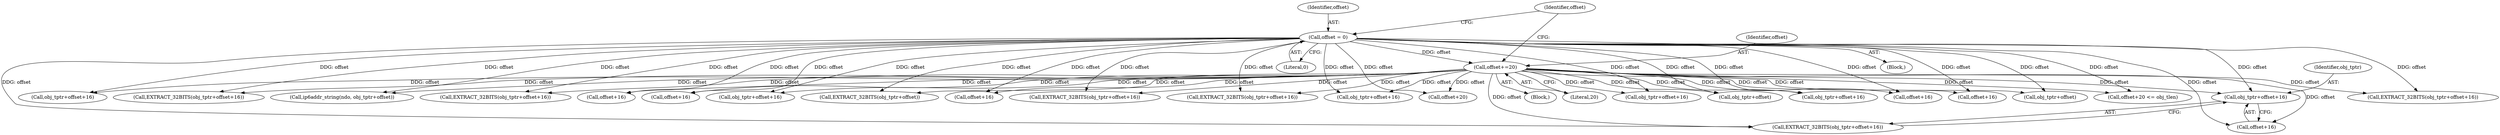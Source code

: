 digraph "0_tcpdump_d97e94223720684c6aa740ff219e0d19426c2220@pointer" {
"1001322" [label="(Call,obj_tptr+offset+16)"];
"1001392" [label="(Call,offset+=20)"];
"1001288" [label="(Call,offset = 0)"];
"1001347" [label="(Call,EXTRACT_32BITS(obj_tptr+offset+16))"];
"1001294" [label="(Identifier,offset)"];
"1001359" [label="(Call,EXTRACT_32BITS(obj_tptr+offset+16))"];
"1001378" [label="(Call,obj_tptr+offset+16)"];
"1001377" [label="(Call,EXTRACT_32BITS(obj_tptr+offset+16))"];
"1001322" [label="(Call,obj_tptr+offset+16)"];
"1001392" [label="(Call,offset+=20)"];
"1001321" [label="(Call,EXTRACT_32BITS(obj_tptr+offset+16))"];
"1001304" [label="(Call,ip6addr_string(ndo, obj_tptr+offset))"];
"1001385" [label="(Call,EXTRACT_32BITS(obj_tptr+offset+16))"];
"1001388" [label="(Call,offset+16)"];
"1001323" [label="(Identifier,obj_tptr)"];
"1001350" [label="(Call,offset+16)"];
"1001309" [label="(Call,EXTRACT_32BITS(obj_tptr+offset))"];
"1001393" [label="(Identifier,offset)"];
"1001380" [label="(Call,offset+16)"];
"1001360" [label="(Call,obj_tptr+offset+16)"];
"1001362" [label="(Call,offset+16)"];
"1001290" [label="(Literal,0)"];
"1001334" [label="(Call,offset+16)"];
"1001292" [label="(Call,offset+20 <= obj_tlen)"];
"1001293" [label="(Call,offset+20)"];
"1001288" [label="(Call,offset = 0)"];
"1001297" [label="(Block,)"];
"1001394" [label="(Literal,20)"];
"1001386" [label="(Call,obj_tptr+offset+16)"];
"1001310" [label="(Call,obj_tptr+offset)"];
"1001332" [label="(Call,obj_tptr+offset+16)"];
"1001306" [label="(Call,obj_tptr+offset)"];
"1001324" [label="(Call,offset+16)"];
"1001289" [label="(Identifier,offset)"];
"1001177" [label="(Block,)"];
"1001348" [label="(Call,obj_tptr+offset+16)"];
"1001331" [label="(Call,EXTRACT_32BITS(obj_tptr+offset+16))"];
"1001322" -> "1001321"  [label="AST: "];
"1001322" -> "1001324"  [label="CFG: "];
"1001323" -> "1001322"  [label="AST: "];
"1001324" -> "1001322"  [label="AST: "];
"1001321" -> "1001322"  [label="CFG: "];
"1001392" -> "1001322"  [label="DDG: offset"];
"1001288" -> "1001322"  [label="DDG: offset"];
"1001392" -> "1001297"  [label="AST: "];
"1001392" -> "1001394"  [label="CFG: "];
"1001393" -> "1001392"  [label="AST: "];
"1001394" -> "1001392"  [label="AST: "];
"1001294" -> "1001392"  [label="CFG: "];
"1001392" -> "1001292"  [label="DDG: offset"];
"1001392" -> "1001293"  [label="DDG: offset"];
"1001392" -> "1001304"  [label="DDG: offset"];
"1001392" -> "1001306"  [label="DDG: offset"];
"1001392" -> "1001309"  [label="DDG: offset"];
"1001392" -> "1001310"  [label="DDG: offset"];
"1001392" -> "1001321"  [label="DDG: offset"];
"1001392" -> "1001324"  [label="DDG: offset"];
"1001392" -> "1001331"  [label="DDG: offset"];
"1001392" -> "1001332"  [label="DDG: offset"];
"1001392" -> "1001334"  [label="DDG: offset"];
"1001392" -> "1001347"  [label="DDG: offset"];
"1001392" -> "1001348"  [label="DDG: offset"];
"1001392" -> "1001350"  [label="DDG: offset"];
"1001392" -> "1001359"  [label="DDG: offset"];
"1001392" -> "1001360"  [label="DDG: offset"];
"1001392" -> "1001362"  [label="DDG: offset"];
"1001392" -> "1001377"  [label="DDG: offset"];
"1001392" -> "1001378"  [label="DDG: offset"];
"1001392" -> "1001380"  [label="DDG: offset"];
"1001392" -> "1001385"  [label="DDG: offset"];
"1001392" -> "1001386"  [label="DDG: offset"];
"1001392" -> "1001388"  [label="DDG: offset"];
"1001288" -> "1001392"  [label="DDG: offset"];
"1001288" -> "1001177"  [label="AST: "];
"1001288" -> "1001290"  [label="CFG: "];
"1001289" -> "1001288"  [label="AST: "];
"1001290" -> "1001288"  [label="AST: "];
"1001294" -> "1001288"  [label="CFG: "];
"1001288" -> "1001292"  [label="DDG: offset"];
"1001288" -> "1001293"  [label="DDG: offset"];
"1001288" -> "1001304"  [label="DDG: offset"];
"1001288" -> "1001306"  [label="DDG: offset"];
"1001288" -> "1001309"  [label="DDG: offset"];
"1001288" -> "1001310"  [label="DDG: offset"];
"1001288" -> "1001321"  [label="DDG: offset"];
"1001288" -> "1001324"  [label="DDG: offset"];
"1001288" -> "1001331"  [label="DDG: offset"];
"1001288" -> "1001332"  [label="DDG: offset"];
"1001288" -> "1001334"  [label="DDG: offset"];
"1001288" -> "1001347"  [label="DDG: offset"];
"1001288" -> "1001348"  [label="DDG: offset"];
"1001288" -> "1001350"  [label="DDG: offset"];
"1001288" -> "1001359"  [label="DDG: offset"];
"1001288" -> "1001360"  [label="DDG: offset"];
"1001288" -> "1001362"  [label="DDG: offset"];
"1001288" -> "1001377"  [label="DDG: offset"];
"1001288" -> "1001378"  [label="DDG: offset"];
"1001288" -> "1001380"  [label="DDG: offset"];
"1001288" -> "1001385"  [label="DDG: offset"];
"1001288" -> "1001386"  [label="DDG: offset"];
"1001288" -> "1001388"  [label="DDG: offset"];
}
